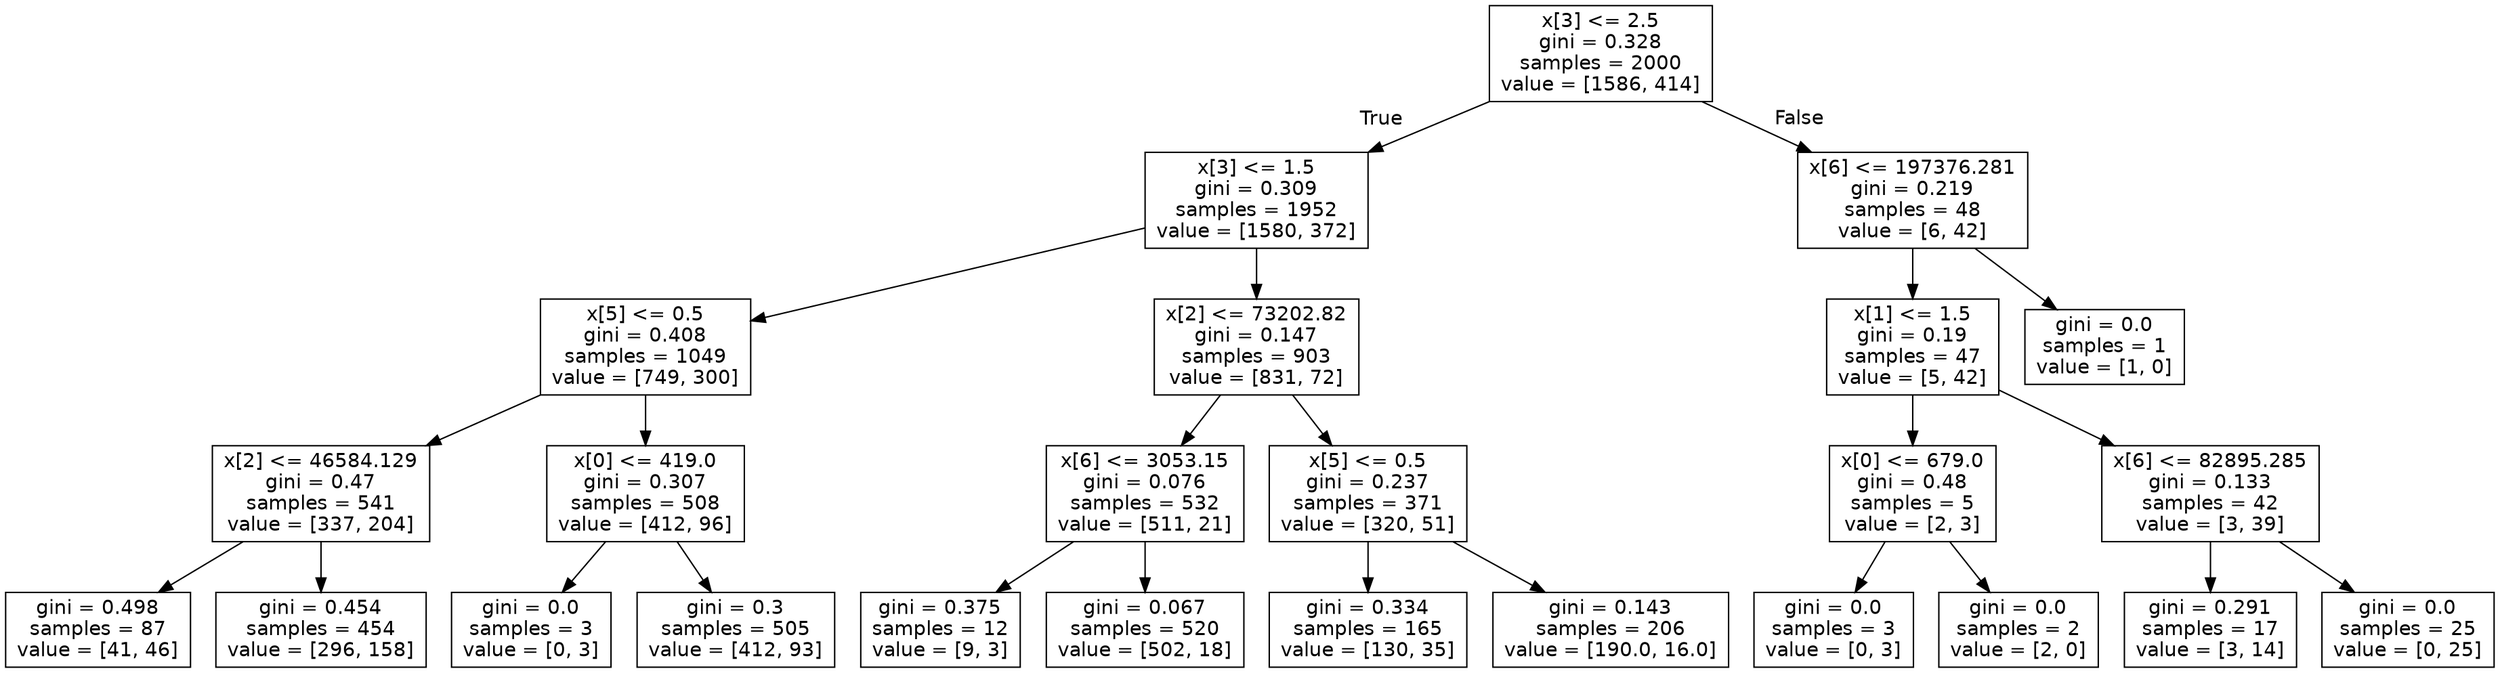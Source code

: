 digraph Tree {
node [shape=box, fontname="helvetica"] ;
edge [fontname="helvetica"] ;
0 [label="x[3] <= 2.5\ngini = 0.328\nsamples = 2000\nvalue = [1586, 414]"] ;
1 [label="x[3] <= 1.5\ngini = 0.309\nsamples = 1952\nvalue = [1580, 372]"] ;
0 -> 1 [labeldistance=2.5, labelangle=45, headlabel="True"] ;
2 [label="x[5] <= 0.5\ngini = 0.408\nsamples = 1049\nvalue = [749, 300]"] ;
1 -> 2 ;
3 [label="x[2] <= 46584.129\ngini = 0.47\nsamples = 541\nvalue = [337, 204]"] ;
2 -> 3 ;
4 [label="gini = 0.498\nsamples = 87\nvalue = [41, 46]"] ;
3 -> 4 ;
5 [label="gini = 0.454\nsamples = 454\nvalue = [296, 158]"] ;
3 -> 5 ;
6 [label="x[0] <= 419.0\ngini = 0.307\nsamples = 508\nvalue = [412, 96]"] ;
2 -> 6 ;
7 [label="gini = 0.0\nsamples = 3\nvalue = [0, 3]"] ;
6 -> 7 ;
8 [label="gini = 0.3\nsamples = 505\nvalue = [412, 93]"] ;
6 -> 8 ;
9 [label="x[2] <= 73202.82\ngini = 0.147\nsamples = 903\nvalue = [831, 72]"] ;
1 -> 9 ;
10 [label="x[6] <= 3053.15\ngini = 0.076\nsamples = 532\nvalue = [511, 21]"] ;
9 -> 10 ;
11 [label="gini = 0.375\nsamples = 12\nvalue = [9, 3]"] ;
10 -> 11 ;
12 [label="gini = 0.067\nsamples = 520\nvalue = [502, 18]"] ;
10 -> 12 ;
13 [label="x[5] <= 0.5\ngini = 0.237\nsamples = 371\nvalue = [320, 51]"] ;
9 -> 13 ;
14 [label="gini = 0.334\nsamples = 165\nvalue = [130, 35]"] ;
13 -> 14 ;
15 [label="gini = 0.143\nsamples = 206\nvalue = [190.0, 16.0]"] ;
13 -> 15 ;
16 [label="x[6] <= 197376.281\ngini = 0.219\nsamples = 48\nvalue = [6, 42]"] ;
0 -> 16 [labeldistance=2.5, labelangle=-45, headlabel="False"] ;
17 [label="x[1] <= 1.5\ngini = 0.19\nsamples = 47\nvalue = [5, 42]"] ;
16 -> 17 ;
18 [label="x[0] <= 679.0\ngini = 0.48\nsamples = 5\nvalue = [2, 3]"] ;
17 -> 18 ;
19 [label="gini = 0.0\nsamples = 3\nvalue = [0, 3]"] ;
18 -> 19 ;
20 [label="gini = 0.0\nsamples = 2\nvalue = [2, 0]"] ;
18 -> 20 ;
21 [label="x[6] <= 82895.285\ngini = 0.133\nsamples = 42\nvalue = [3, 39]"] ;
17 -> 21 ;
22 [label="gini = 0.291\nsamples = 17\nvalue = [3, 14]"] ;
21 -> 22 ;
23 [label="gini = 0.0\nsamples = 25\nvalue = [0, 25]"] ;
21 -> 23 ;
24 [label="gini = 0.0\nsamples = 1\nvalue = [1, 0]"] ;
16 -> 24 ;
}